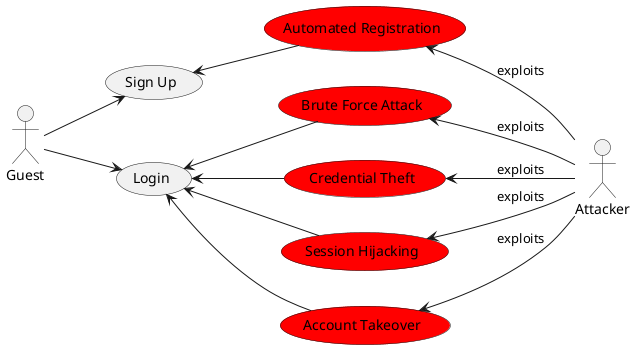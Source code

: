 @startuml UseCaseDiagram

left to right direction

actor Guest

actor Attacker

usecase (Sign Up)
usecase (Login)

usecase (Brute Force Attack)#Red
usecase (Automated Registration) #Red
usecase (Credential Theft) #Red
usecase (Session Hijacking) #Red
usecase (Account Takeover) #Red


(Automated Registration)<-- Attacker:exploits
(Brute Force Attack)<-- Attacker:exploits
(Credential Theft)<-- Attacker:exploits
(Session Hijacking)<-- Attacker:exploits
(Account Takeover)<-- Attacker:exploits

(Sign Up) <-- (Automated Registration)
(Login) <-- (Brute Force Attack)
(Login) <-- (Credential Theft)
(Login) <-- (Session Hijacking)
(Login) <-- (Account Takeover)

Guest --> (Sign Up)
Guest --> (Login)



@enduml